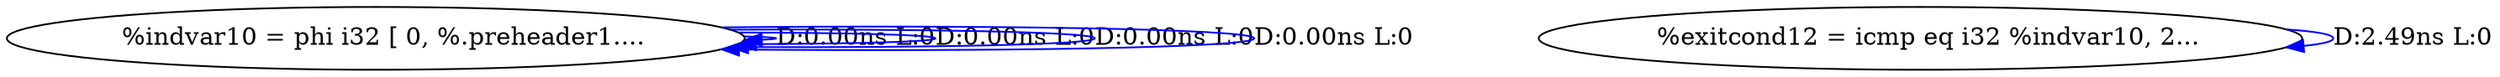 digraph {
Node0x306d140[label="  %indvar10 = phi i32 [ 0, %.preheader1...."];
Node0x306d140 -> Node0x306d140[label="D:0.00ns L:0",color=blue];
Node0x306d140 -> Node0x306d140[label="D:0.00ns L:0",color=blue];
Node0x306d140 -> Node0x306d140[label="D:0.00ns L:0",color=blue];
Node0x306d140 -> Node0x306d140[label="D:0.00ns L:0",color=blue];
Node0x306d220[label="  %exitcond12 = icmp eq i32 %indvar10, 2..."];
Node0x306d220 -> Node0x306d220[label="D:2.49ns L:0",color=blue];
}
